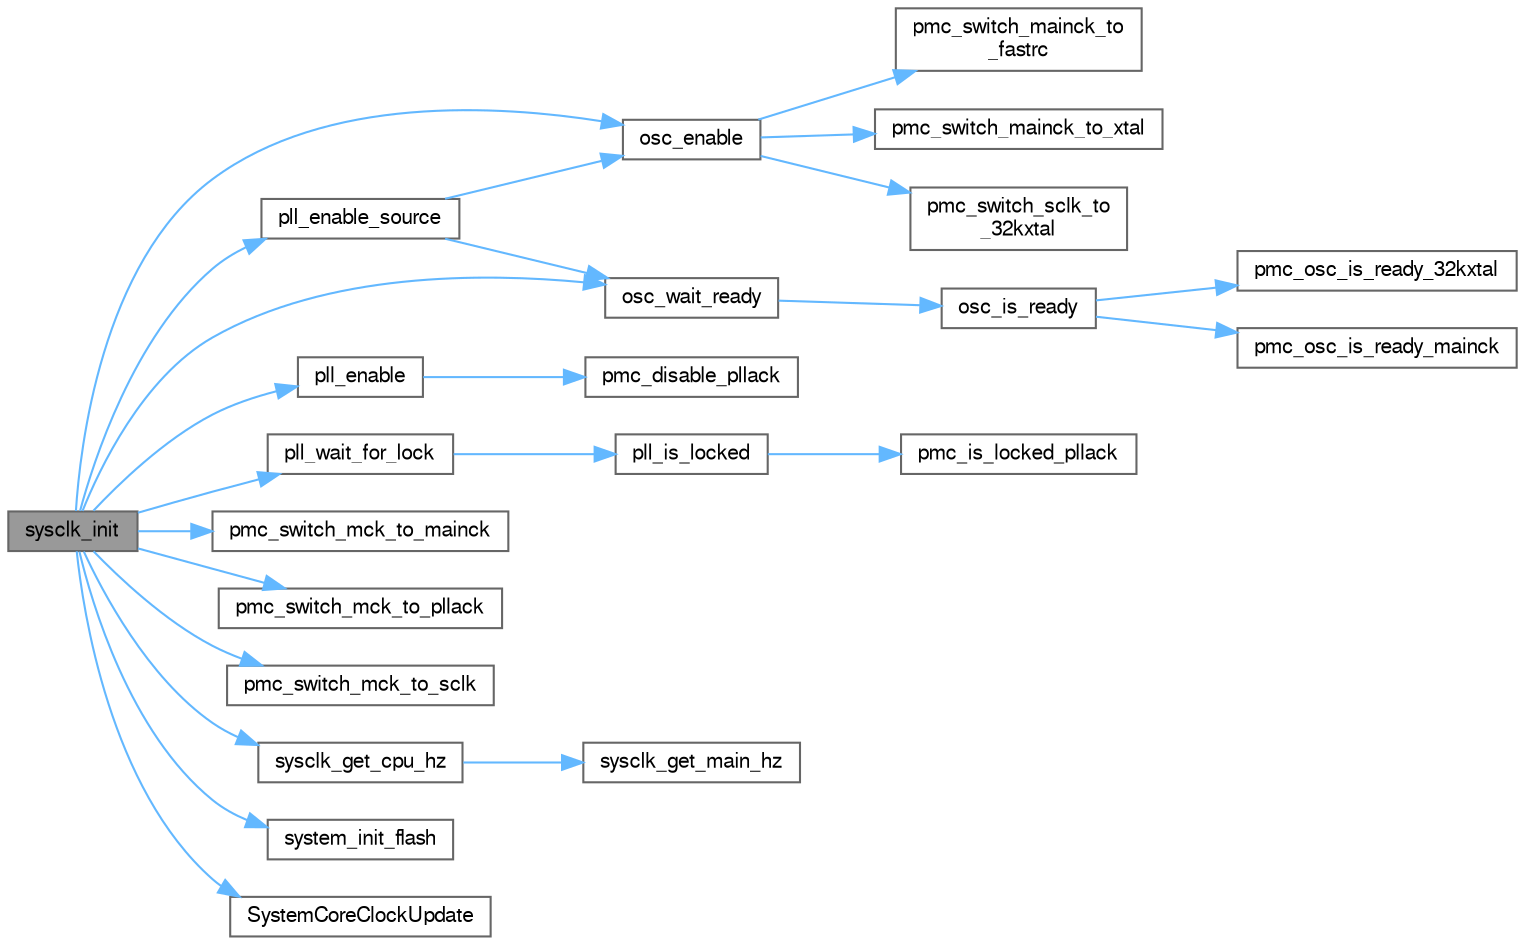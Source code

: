 digraph "sysclk_init"
{
 // LATEX_PDF_SIZE
  bgcolor="transparent";
  edge [fontname=FreeSans,fontsize=10,labelfontname=FreeSans,labelfontsize=10];
  node [fontname=FreeSans,fontsize=10,shape=box,height=0.2,width=0.4];
  rankdir="LR";
  Node1 [label="sysclk_init",height=0.2,width=0.4,color="gray40", fillcolor="grey60", style="filled", fontcolor="black",tooltip="Initialize the synchronous clock system."];
  Node1 -> Node2 [color="steelblue1",style="solid"];
  Node2 [label="osc_enable",height=0.2,width=0.4,color="grey40", fillcolor="white", style="filled",URL="$group__osc__group.html#ga13db594de6701e5e235a88597e348e3a",tooltip=" "];
  Node2 -> Node3 [color="steelblue1",style="solid"];
  Node3 [label="pmc_switch_mainck_to\l_fastrc",height=0.2,width=0.4,color="grey40", fillcolor="white", style="filled",URL="$group__sam__drivers__pmc__group.html#ga99fe80ceb242a783b01fa3e68d75f4e6",tooltip="Switch main clock source selection to internal fast RC."];
  Node2 -> Node4 [color="steelblue1",style="solid"];
  Node4 [label="pmc_switch_mainck_to_xtal",height=0.2,width=0.4,color="grey40", fillcolor="white", style="filled",URL="$group__sam__drivers__pmc__group.html#ga14a6910f902d5838ac1efdb29d933c45",tooltip="Switch main clock source selection to external Xtal/Bypass."];
  Node2 -> Node5 [color="steelblue1",style="solid"];
  Node5 [label="pmc_switch_sclk_to\l_32kxtal",height=0.2,width=0.4,color="grey40", fillcolor="white", style="filled",URL="$group__sam__drivers__pmc__group.html#gaf0bfe7345422ac59a95b4df85ed5c140",tooltip="Switch slow clock source selection to external 32k (Xtal or Bypass)."];
  Node1 -> Node6 [color="steelblue1",style="solid"];
  Node6 [label="osc_wait_ready",height=0.2,width=0.4,color="grey40", fillcolor="white", style="filled",URL="$group__osc__group.html#gace890435e962b82472d3f918ea7b4c52",tooltip="Wait until the oscillator identified by id is ready."];
  Node6 -> Node7 [color="steelblue1",style="solid"];
  Node7 [label="osc_is_ready",height=0.2,width=0.4,color="grey40", fillcolor="white", style="filled",URL="$group__osc__group.html#ga7a75970ad367896e32f9c44d75329cfc",tooltip=" "];
  Node7 -> Node8 [color="steelblue1",style="solid"];
  Node8 [label="pmc_osc_is_ready_32kxtal",height=0.2,width=0.4,color="grey40", fillcolor="white", style="filled",URL="$group__sam__drivers__pmc__group.html#ga62611f411b9ab2ad6d2f00f3a6386b40",tooltip="Check if the external 32k Xtal is ready."];
  Node7 -> Node9 [color="steelblue1",style="solid"];
  Node9 [label="pmc_osc_is_ready_mainck",height=0.2,width=0.4,color="grey40", fillcolor="white", style="filled",URL="$group__sam__drivers__pmc__group.html#ga44895850facd3429788967b68105d4fc",tooltip="Check if the MAINCK is ready."];
  Node1 -> Node10 [color="steelblue1",style="solid"];
  Node10 [label="pll_enable",height=0.2,width=0.4,color="grey40", fillcolor="white", style="filled",URL="$group__pll__group.html#gac963cb7ae2da65162dc3955129ff846c",tooltip=" "];
  Node10 -> Node11 [color="steelblue1",style="solid"];
  Node11 [label="pmc_disable_pllack",height=0.2,width=0.4,color="grey40", fillcolor="white", style="filled",URL="$group__sam__drivers__pmc__group.html#ga900acad46d606030709e13d0ad5cd524",tooltip="Disable PLLA clock."];
  Node1 -> Node12 [color="steelblue1",style="solid"];
  Node12 [label="pll_enable_source",height=0.2,width=0.4,color="grey40", fillcolor="white", style="filled",URL="$group__pll__group.html#gaf4808844971419dcc305ad41a2104d0a",tooltip="Enable the source of the pll."];
  Node12 -> Node2 [color="steelblue1",style="solid"];
  Node12 -> Node6 [color="steelblue1",style="solid"];
  Node1 -> Node13 [color="steelblue1",style="solid"];
  Node13 [label="pll_wait_for_lock",height=0.2,width=0.4,color="grey40", fillcolor="white", style="filled",URL="$group__pll__group.html#gaa10c871c499867b1db87f9cd1d37ef0f",tooltip="Wait for PLL pll_id to become locked."];
  Node13 -> Node14 [color="steelblue1",style="solid"];
  Node14 [label="pll_is_locked",height=0.2,width=0.4,color="grey40", fillcolor="white", style="filled",URL="$group__pll__group.html#ga3d87845545ede586b91f8427f5594685",tooltip=" "];
  Node14 -> Node15 [color="steelblue1",style="solid"];
  Node15 [label="pmc_is_locked_pllack",height=0.2,width=0.4,color="grey40", fillcolor="white", style="filled",URL="$group__sam__drivers__pmc__group.html#ga6464976854ab9c8c9b4967a79cd99ba8",tooltip="Is PLLA locked?"];
  Node1 -> Node16 [color="steelblue1",style="solid"];
  Node16 [label="pmc_switch_mck_to_mainck",height=0.2,width=0.4,color="grey40", fillcolor="white", style="filled",URL="$group__sam__drivers__pmc__group.html#gab7fba210cacac382d9f74a3142ad3e61",tooltip="Switch master clock source selection to main clock."];
  Node1 -> Node17 [color="steelblue1",style="solid"];
  Node17 [label="pmc_switch_mck_to_pllack",height=0.2,width=0.4,color="grey40", fillcolor="white", style="filled",URL="$group__sam__drivers__pmc__group.html#gacdf65ad3a7eb3e950385b58d33aa1290",tooltip="Switch master clock source selection to PLLA clock."];
  Node1 -> Node18 [color="steelblue1",style="solid"];
  Node18 [label="pmc_switch_mck_to_sclk",height=0.2,width=0.4,color="grey40", fillcolor="white", style="filled",URL="$group__sam__drivers__pmc__group.html#ga2f3a71843695a5e6efe5873aba666117",tooltip="Switch master clock source selection to slow clock."];
  Node1 -> Node19 [color="steelblue1",style="solid"];
  Node19 [label="sysclk_get_cpu_hz",height=0.2,width=0.4,color="grey40", fillcolor="white", style="filled",URL="$group__sysclk__group.html#gae91bb547221cdd42b104342e8f776a28",tooltip="Return the current rate in Hz of the CPU clock."];
  Node19 -> Node20 [color="steelblue1",style="solid"];
  Node20 [label="sysclk_get_main_hz",height=0.2,width=0.4,color="grey40", fillcolor="white", style="filled",URL="$group__sysclk__group.html#ga4f078b193ed39eda16071c514569b8cb",tooltip="Return the current rate in Hz of the main system clock."];
  Node1 -> Node21 [color="steelblue1",style="solid"];
  Node21 [label="system_init_flash",height=0.2,width=0.4,color="grey40", fillcolor="white", style="filled",URL="$system__same70_8c.html#a5ac933333b38c14429f8233c17203601",tooltip="Initialize flash."];
  Node1 -> Node22 [color="steelblue1",style="solid"];
  Node22 [label="SystemCoreClockUpdate",height=0.2,width=0.4,color="grey40", fillcolor="white", style="filled",URL="$system__same70_8c.html#ae0c36a9591fe6e9c45ecb21a794f0f0f",tooltip="Updates the SystemCoreClock with current core Clock retrieved from cpu registers."];
}

